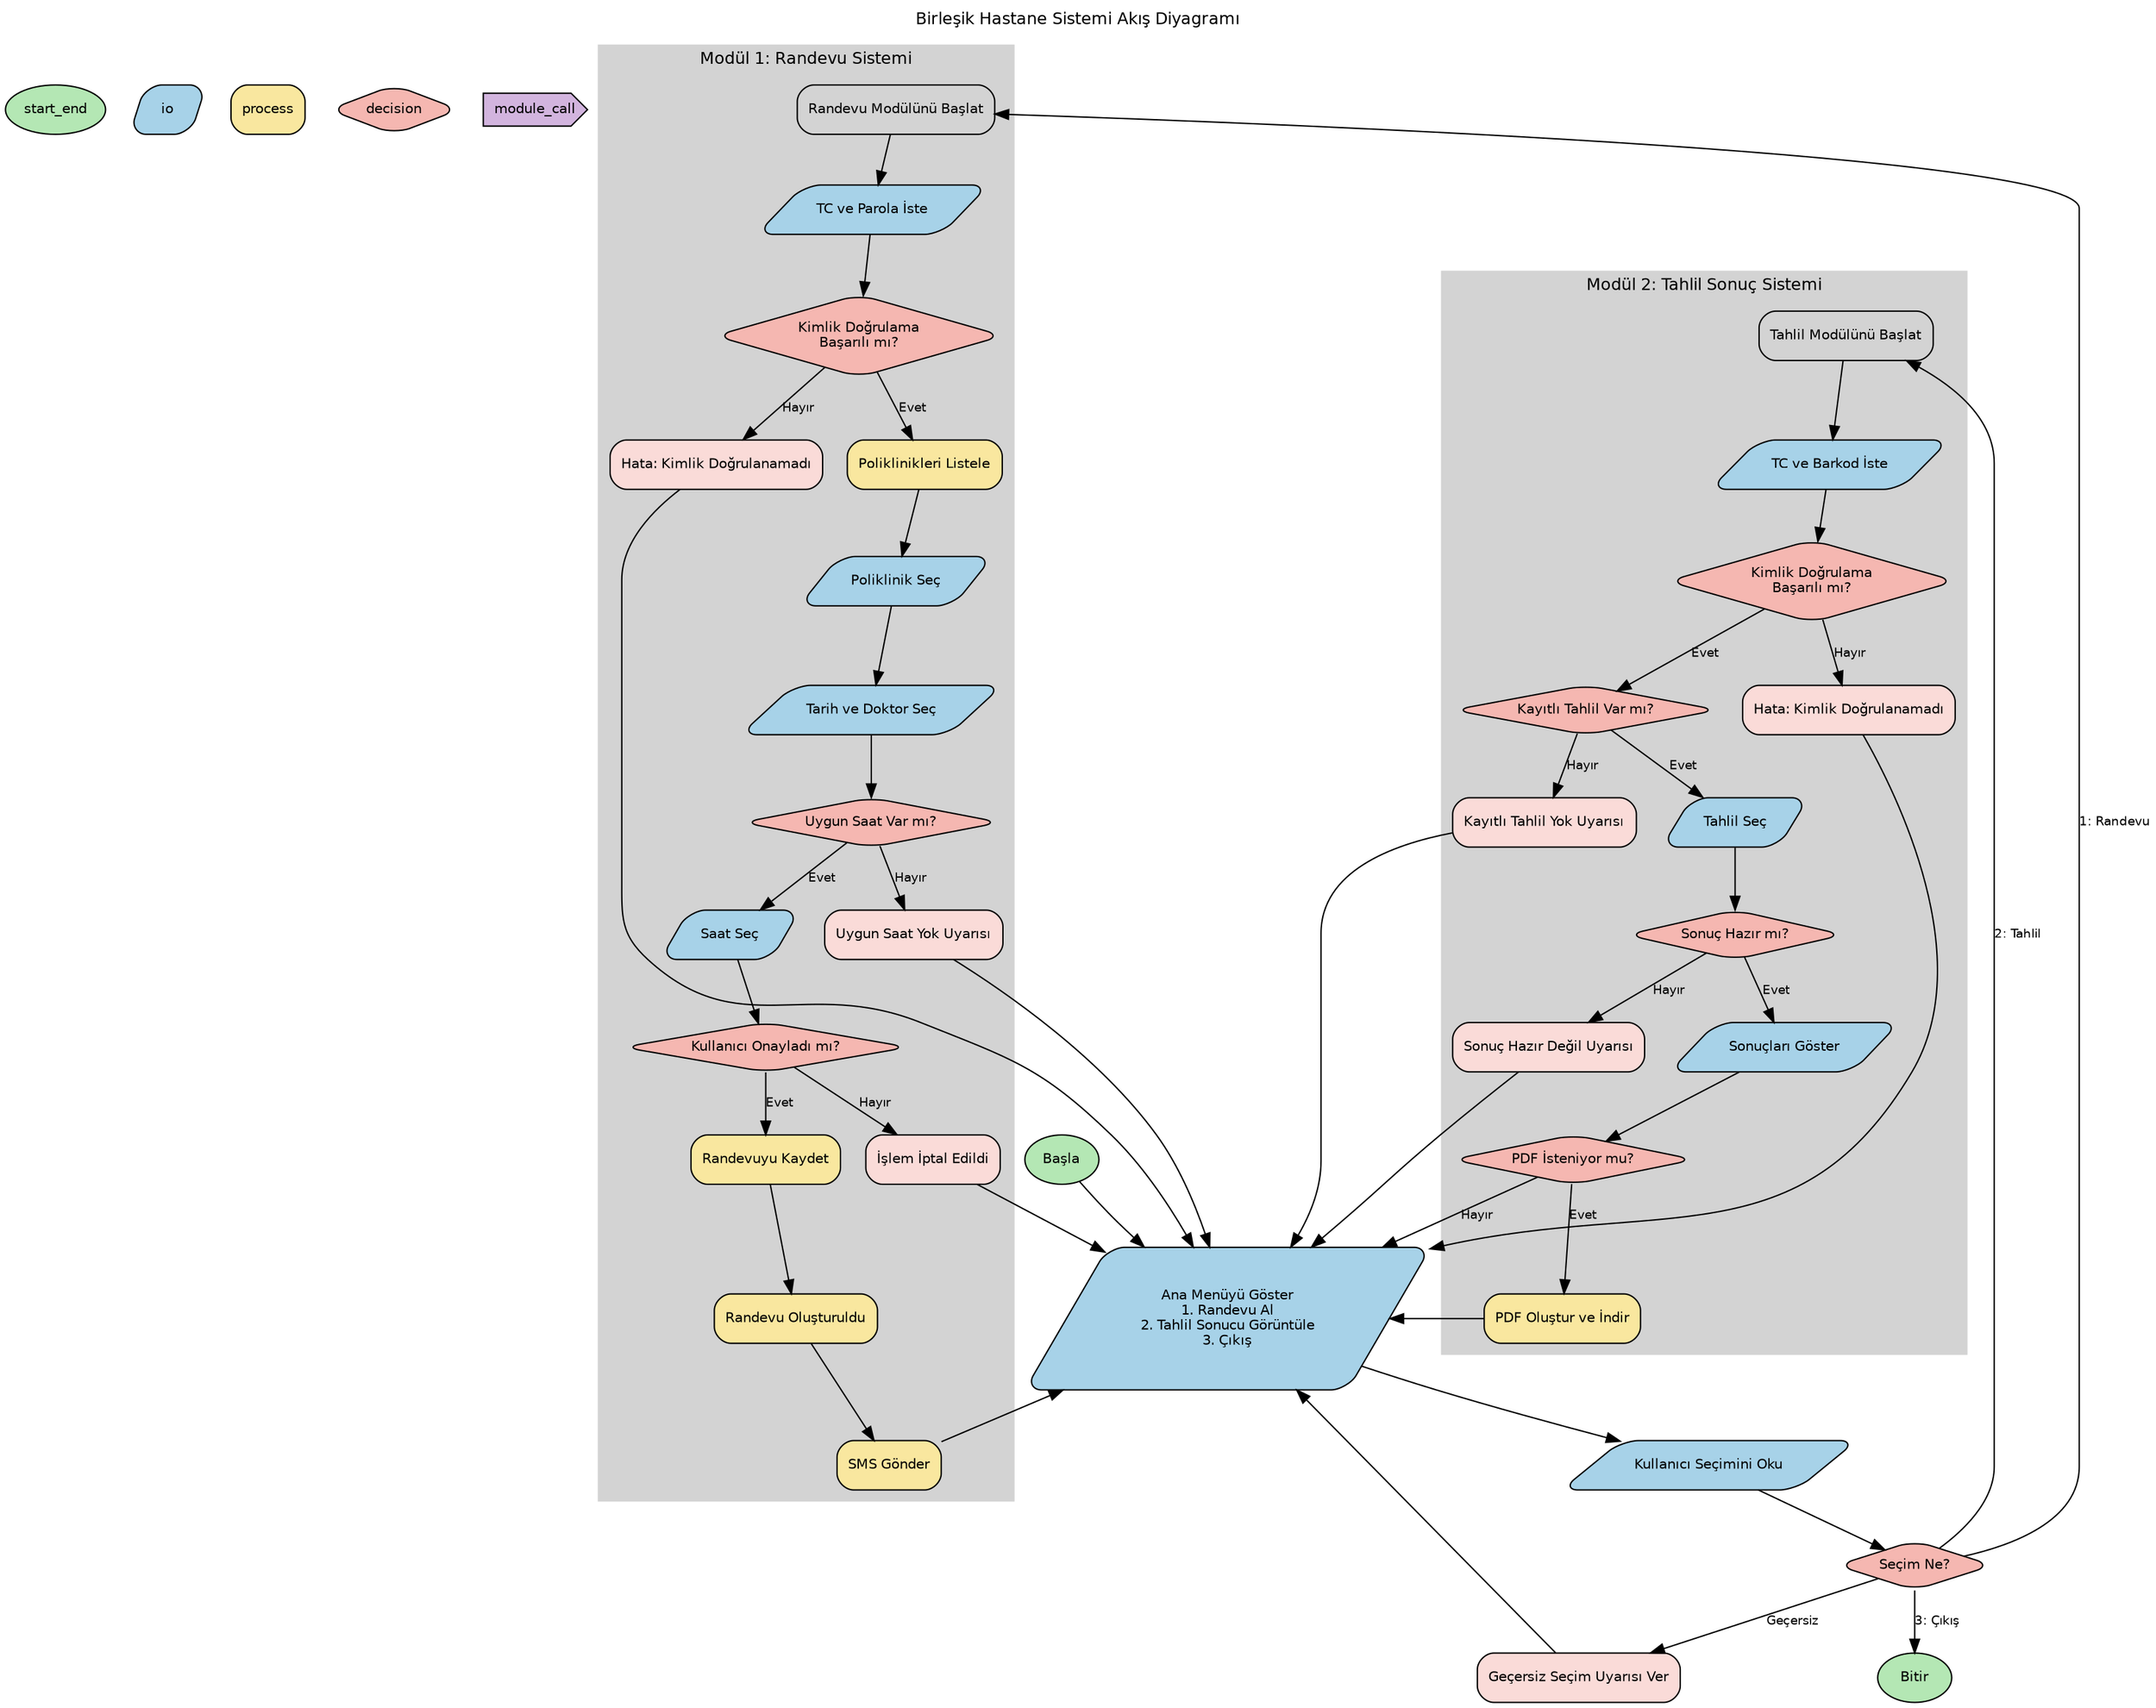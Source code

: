digraph BirlesikHastaneSistemi {
    // Genel Graf Ayarları
    graph [fontname="Helvetica", fontsize=12, label="Birleşik Hastane Sistemi Akış Diyagramı", labelloc=t, rankdir=TB];
    node [fontname="Helvetica", fontsize=10, style="rounded,filled", shape=box];
    edge [fontname="Helvetica", fontsize=9];

    // Düğüm Stilleri
    start_end [shape=ellipse, fillcolor="#B4E7B4"];
    io [shape=parallelogram, fillcolor="#A7D2E8"];
    process [shape=box, fillcolor="#F9E79F"];
    decision [shape=diamond, fillcolor="#F5B7B1"];
    module_call [shape=cds, style="filled", fillcolor="#D2B4DE"];

    // 1. Ana Akış Düğümleri
    Start [label="Başla", shape=ellipse, fillcolor="#B4E7B4"];
    MainMenu [label="Ana Menüyü Göster\n1. Randevu Al\n2. Tahlil Sonucu Görüntüle\n3. Çıkış", shape=parallelogram, fillcolor="#A7D2E8"];
    ReadChoice [label="Kullanıcı Seçimini Oku", shape=parallelogram, fillcolor="#A7D2E8"];
    ChoiceDecision [label="Seçim Ne?", shape=diamond, fillcolor="#F5B7B1"];
    InvalidChoice [label="Geçersiz Seçim Uyarısı Ver", shape=box, fillcolor="#FADBD8"];
    End [label="Bitir", shape=ellipse, fillcolor="#B4E7B4"];

    // 2. Ana Akış Bağlantıları
    Start -> MainMenu;
    MainMenu -> ReadChoice;
    ReadChoice -> ChoiceDecision;
    ChoiceDecision -> module_call_randevu [label="1: Randevu"];
    ChoiceDecision -> module_call_tahlil [label="2: Tahlil"];
    ChoiceDecision -> End [label="3: Çıkış"];
    ChoiceDecision -> InvalidChoice [label="Geçersiz"];
    InvalidChoice -> MainMenu;


    // 3. Randevu Sistemi Modülü (Alt Grafik)
    subgraph cluster_randevu {
        label = "Modül 1: Randevu Sistemi";
        style = "filled";
        color = "lightgrey";

        module_call_randevu [label="Randevu Modülünü Başlat"];
        R_Auth_IO [label="TC ve Parola İste", shape=parallelogram, fillcolor="#A7D2E8"];
        R_Auth_Decision [label="Kimlik Doğrulama\nBaşarılı mı?", shape=diamond, fillcolor="#F5B7B1"];
        R_Auth_Fail [label="Hata: Kimlik Doğrulanamadı", shape=box, fillcolor="#FADBD8"];
        R_List_Pol [label="Poliklinikleri Listele", shape=box, fillcolor="#F9E79F"];
        R_Select_Pol [label="Poliklinik Seç", shape=parallelogram, fillcolor="#A7D2E8"];
        R_Select_Date [label="Tarih ve Doktor Seç", shape=parallelogram, fillcolor="#A7D2E8"];
        R_Check_Slots_Decision [label="Uygun Saat Var mı?", shape=diamond, fillcolor="#F5B7B1"];
        R_No_Slots [label="Uygun Saat Yok Uyarısı", shape=box, fillcolor="#FADBD8"];
        R_Select_Slot [label="Saat Seç", shape=parallelogram, fillcolor="#A7D2E8"];
        R_Confirm_Decision [label="Kullanıcı Onayladı mı?", shape=diamond, fillcolor="#F5B7B1"];
        R_Cancelled [label="İşlem İptal Edildi", shape=box, fillcolor="#FADBD8"];
        R_Save_Appt [label="Randevuyu Kaydet", shape=box, fillcolor="#F9E79F"];
        R_Save_Success [label="Randevu Oluşturuldu", shape=box, fillcolor="#F9E79F"];
        R_Send_SMS [label="SMS Gönder", shape=box, fillcolor="#F9E79F"];

        // Randevu Modülü Akışı
        module_call_randevu -> R_Auth_IO -> R_Auth_Decision;
        R_Auth_Decision -> R_List_Pol [label="Evet"];
        R_Auth_Decision -> R_Auth_Fail [label="Hayır"];
        R_List_Pol -> R_Select_Pol -> R_Select_Date -> R_Check_Slots_Decision;
        R_Check_Slots_Decision -> R_Select_Slot [label="Evet"];
        R_Check_Slots_Decision -> R_No_Slots [label="Hayır"];
        R_Select_Slot -> R_Confirm_Decision;
        R_Confirm_Decision -> R_Save_Appt [label="Evet"];
        R_Confirm_Decision -> R_Cancelled [label="Hayır"];
        R_Save_Appt -> R_Save_Success -> R_Send_SMS;
    }

    // 4. Tahlil Sistemi Modülü (Alt Grafik)
    subgraph cluster_tahlil {
        label = "Modül 2: Tahlil Sonuç Sistemi";
        style = "filled";
        color = "lightgrey";

        module_call_tahlil [label="Tahlil Modülünü Başlat"];
        T_Auth_IO [label="TC ve Barkod İste", shape=parallelogram, fillcolor="#A7D2E8"];
        T_Auth_Decision [label="Kimlik Doğrulama\nBaşarılı mı?", shape=diamond, fillcolor="#F5B7B1"];
        T_Auth_Fail [label="Hata: Kimlik Doğrulanamadı", shape=box, fillcolor="#FADBD8"];
        T_Get_Tests_Decision [label="Kayıtlı Tahlil Var mı?", shape=diamond, fillcolor="#F5B7B1"];
        T_No_Tests [label="Kayıtlı Tahlil Yok Uyarısı", shape=box, fillcolor="#FADBD8"];
        T_Select_Test [label="Tahlil Seç", shape=parallelogram, fillcolor="#A7D2E8"];
        T_Check_Status_Decision [label="Sonuç Hazır mı?", shape=diamond, fillcolor="#F5B7B1"];
        T_Not_Ready [label="Sonuç Hazır Değil Uyarısı", shape=box, fillcolor="#FADBD8"];
        T_Display_Results [label="Sonuçları Göster", shape=parallelogram, fillcolor="#A7D2E8"];
        T_PDF_Decision [label="PDF İsteniyor mu?", shape=diamond, fillcolor="#F5B7B1"];
        T_Download_PDF [label="PDF Oluştur ve İndir", shape=box, fillcolor="#F9E79F"];

        // Tahlil Modülü Akışı
        module_call_tahlil -> T_Auth_IO -> T_Auth_Decision;
        T_Auth_Decision -> T_Get_Tests_Decision [label="Evet"];
        T_Auth_Decision -> T_Auth_Fail [label="Hayır"];
        T_Get_Tests_Decision -> T_Select_Test [label="Evet"];
        T_Get_Tests_Decision -> T_No_Tests [label="Hayır"];
        T_Select_Test -> T_Check_Status_Decision;
        T_Check_Status_Decision -> T_Display_Results [label="Evet"];
        T_Check_Status_Decision -> T_Not_Ready [label="Hayır"];
        T_Display_Results -> T_PDF_Decision;
        T_PDF_Decision -> T_Download_PDF [label="Evet"];
    }

    // 5. Modüllerden Ana Menüye Dönüş Bağlantıları
    {R_Auth_Fail, R_No_Slots, R_Cancelled, R_Send_SMS} -> MainMenu;
    {T_Auth_Fail, T_No_Tests, T_Not_Ready, T_Download_PDF} -> MainMenu;
    T_PDF_Decision -> MainMenu [label="Hayır"];
}
